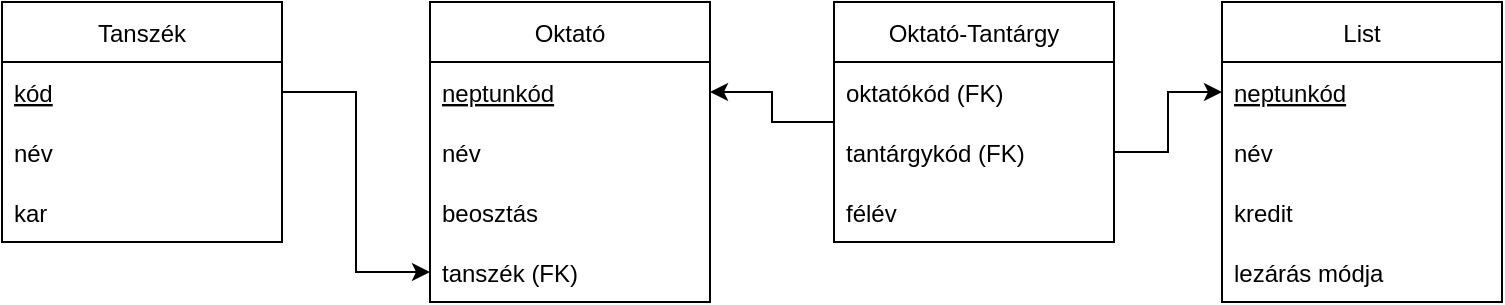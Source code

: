 <mxfile version="20.3.0" type="device"><diagram id="8YVWnZ0JU1CbKCZpVIV3" name="1 oldal"><mxGraphModel dx="1422" dy="905" grid="1" gridSize="10" guides="1" tooltips="1" connect="1" arrows="1" fold="1" page="1" pageScale="1" pageWidth="827" pageHeight="1169" math="0" shadow="0"><root><mxCell id="0"/><mxCell id="1" parent="0"/><mxCell id="i123XRr3PV5pWn3KWQU2-54" value="Oktató" style="swimlane;fontStyle=0;childLayout=stackLayout;horizontal=1;startSize=30;horizontalStack=0;resizeParent=1;resizeParentMax=0;resizeLast=0;collapsible=1;marginBottom=0;" vertex="1" parent="1"><mxGeometry x="344" y="300" width="140" height="150" as="geometry"/></mxCell><mxCell id="i123XRr3PV5pWn3KWQU2-55" value="neptunkód" style="text;strokeColor=none;fillColor=none;align=left;verticalAlign=middle;spacingLeft=4;spacingRight=4;overflow=hidden;points=[[0,0.5],[1,0.5]];portConstraint=eastwest;rotatable=0;fontStyle=4" vertex="1" parent="i123XRr3PV5pWn3KWQU2-54"><mxGeometry y="30" width="140" height="30" as="geometry"/></mxCell><mxCell id="i123XRr3PV5pWn3KWQU2-56" value="név" style="text;strokeColor=none;fillColor=none;align=left;verticalAlign=middle;spacingLeft=4;spacingRight=4;overflow=hidden;points=[[0,0.5],[1,0.5]];portConstraint=eastwest;rotatable=0;" vertex="1" parent="i123XRr3PV5pWn3KWQU2-54"><mxGeometry y="60" width="140" height="30" as="geometry"/></mxCell><mxCell id="i123XRr3PV5pWn3KWQU2-57" value="beosztás" style="text;strokeColor=none;fillColor=none;align=left;verticalAlign=middle;spacingLeft=4;spacingRight=4;overflow=hidden;points=[[0,0.5],[1,0.5]];portConstraint=eastwest;rotatable=0;" vertex="1" parent="i123XRr3PV5pWn3KWQU2-54"><mxGeometry y="90" width="140" height="30" as="geometry"/></mxCell><mxCell id="i123XRr3PV5pWn3KWQU2-70" value="tanszék (FK)" style="text;strokeColor=none;fillColor=none;align=left;verticalAlign=middle;spacingLeft=4;spacingRight=4;overflow=hidden;points=[[0,0.5],[1,0.5]];portConstraint=eastwest;rotatable=0;fontStyle=0" vertex="1" parent="i123XRr3PV5pWn3KWQU2-54"><mxGeometry y="120" width="140" height="30" as="geometry"/></mxCell><mxCell id="i123XRr3PV5pWn3KWQU2-74" value="" style="edgeStyle=orthogonalEdgeStyle;rounded=0;orthogonalLoop=1;jettySize=auto;html=1;entryX=1;entryY=0.5;entryDx=0;entryDy=0;" edge="1" parent="1" source="i123XRr3PV5pWn3KWQU2-58" target="i123XRr3PV5pWn3KWQU2-55"><mxGeometry relative="1" as="geometry"><mxPoint x="520" y="345" as="targetPoint"/></mxGeometry></mxCell><mxCell id="i123XRr3PV5pWn3KWQU2-58" value="Oktató-Tantárgy" style="swimlane;fontStyle=0;childLayout=stackLayout;horizontal=1;startSize=30;horizontalStack=0;resizeParent=1;resizeParentMax=0;resizeLast=0;collapsible=1;marginBottom=0;" vertex="1" parent="1"><mxGeometry x="546" y="300" width="140" height="120" as="geometry"/></mxCell><mxCell id="i123XRr3PV5pWn3KWQU2-59" value="oktatókód (FK)" style="text;strokeColor=none;fillColor=none;align=left;verticalAlign=middle;spacingLeft=4;spacingRight=4;overflow=hidden;points=[[0,0.5],[1,0.5]];portConstraint=eastwest;rotatable=0;" vertex="1" parent="i123XRr3PV5pWn3KWQU2-58"><mxGeometry y="30" width="140" height="30" as="geometry"/></mxCell><mxCell id="i123XRr3PV5pWn3KWQU2-60" value="tantárgykód (FK)" style="text;strokeColor=none;fillColor=none;align=left;verticalAlign=middle;spacingLeft=4;spacingRight=4;overflow=hidden;points=[[0,0.5],[1,0.5]];portConstraint=eastwest;rotatable=0;" vertex="1" parent="i123XRr3PV5pWn3KWQU2-58"><mxGeometry y="60" width="140" height="30" as="geometry"/></mxCell><mxCell id="i123XRr3PV5pWn3KWQU2-61" value="félév" style="text;strokeColor=none;fillColor=none;align=left;verticalAlign=middle;spacingLeft=4;spacingRight=4;overflow=hidden;points=[[0,0.5],[1,0.5]];portConstraint=eastwest;rotatable=0;" vertex="1" parent="i123XRr3PV5pWn3KWQU2-58"><mxGeometry y="90" width="140" height="30" as="geometry"/></mxCell><mxCell id="i123XRr3PV5pWn3KWQU2-62" value="Tanszék" style="swimlane;fontStyle=0;childLayout=stackLayout;horizontal=1;startSize=30;horizontalStack=0;resizeParent=1;resizeParentMax=0;resizeLast=0;collapsible=1;marginBottom=0;" vertex="1" parent="1"><mxGeometry x="130" y="300" width="140" height="120" as="geometry"/></mxCell><mxCell id="i123XRr3PV5pWn3KWQU2-63" value="kód" style="text;strokeColor=none;fillColor=none;align=left;verticalAlign=middle;spacingLeft=4;spacingRight=4;overflow=hidden;points=[[0,0.5],[1,0.5]];portConstraint=eastwest;rotatable=0;fontStyle=4" vertex="1" parent="i123XRr3PV5pWn3KWQU2-62"><mxGeometry y="30" width="140" height="30" as="geometry"/></mxCell><mxCell id="i123XRr3PV5pWn3KWQU2-64" value="név" style="text;strokeColor=none;fillColor=none;align=left;verticalAlign=middle;spacingLeft=4;spacingRight=4;overflow=hidden;points=[[0,0.5],[1,0.5]];portConstraint=eastwest;rotatable=0;" vertex="1" parent="i123XRr3PV5pWn3KWQU2-62"><mxGeometry y="60" width="140" height="30" as="geometry"/></mxCell><mxCell id="i123XRr3PV5pWn3KWQU2-65" value="kar" style="text;strokeColor=none;fillColor=none;align=left;verticalAlign=middle;spacingLeft=4;spacingRight=4;overflow=hidden;points=[[0,0.5],[1,0.5]];portConstraint=eastwest;rotatable=0;" vertex="1" parent="i123XRr3PV5pWn3KWQU2-62"><mxGeometry y="90" width="140" height="30" as="geometry"/></mxCell><mxCell id="i123XRr3PV5pWn3KWQU2-66" value="List" style="swimlane;fontStyle=0;childLayout=stackLayout;horizontal=1;startSize=30;horizontalStack=0;resizeParent=1;resizeParentMax=0;resizeLast=0;collapsible=1;marginBottom=0;" vertex="1" parent="1"><mxGeometry x="740" y="300" width="140" height="150" as="geometry"/></mxCell><mxCell id="i123XRr3PV5pWn3KWQU2-67" value="neptunkód" style="text;strokeColor=none;fillColor=none;align=left;verticalAlign=middle;spacingLeft=4;spacingRight=4;overflow=hidden;points=[[0,0.5],[1,0.5]];portConstraint=eastwest;rotatable=0;fontStyle=4" vertex="1" parent="i123XRr3PV5pWn3KWQU2-66"><mxGeometry y="30" width="140" height="30" as="geometry"/></mxCell><mxCell id="i123XRr3PV5pWn3KWQU2-68" value="név" style="text;strokeColor=none;fillColor=none;align=left;verticalAlign=middle;spacingLeft=4;spacingRight=4;overflow=hidden;points=[[0,0.5],[1,0.5]];portConstraint=eastwest;rotatable=0;" vertex="1" parent="i123XRr3PV5pWn3KWQU2-66"><mxGeometry y="60" width="140" height="30" as="geometry"/></mxCell><mxCell id="i123XRr3PV5pWn3KWQU2-71" value="kredit" style="text;strokeColor=none;fillColor=none;align=left;verticalAlign=middle;spacingLeft=4;spacingRight=4;overflow=hidden;points=[[0,0.5],[1,0.5]];portConstraint=eastwest;rotatable=0;" vertex="1" parent="i123XRr3PV5pWn3KWQU2-66"><mxGeometry y="90" width="140" height="30" as="geometry"/></mxCell><mxCell id="i123XRr3PV5pWn3KWQU2-69" value="lezárás módja" style="text;strokeColor=none;fillColor=none;align=left;verticalAlign=middle;spacingLeft=4;spacingRight=4;overflow=hidden;points=[[0,0.5],[1,0.5]];portConstraint=eastwest;rotatable=0;" vertex="1" parent="i123XRr3PV5pWn3KWQU2-66"><mxGeometry y="120" width="140" height="30" as="geometry"/></mxCell><mxCell id="i123XRr3PV5pWn3KWQU2-73" value="" style="edgeStyle=orthogonalEdgeStyle;rounded=0;orthogonalLoop=1;jettySize=auto;html=1;entryX=0;entryY=0.5;entryDx=0;entryDy=0;exitX=1;exitY=0.5;exitDx=0;exitDy=0;" edge="1" parent="1" source="i123XRr3PV5pWn3KWQU2-60" target="i123XRr3PV5pWn3KWQU2-67"><mxGeometry relative="1" as="geometry"/></mxCell><mxCell id="i123XRr3PV5pWn3KWQU2-75" value="" style="edgeStyle=orthogonalEdgeStyle;rounded=0;orthogonalLoop=1;jettySize=auto;html=1;entryX=0;entryY=0.5;entryDx=0;entryDy=0;" edge="1" parent="1" source="i123XRr3PV5pWn3KWQU2-63" target="i123XRr3PV5pWn3KWQU2-70"><mxGeometry relative="1" as="geometry"/></mxCell></root></mxGraphModel></diagram></mxfile>